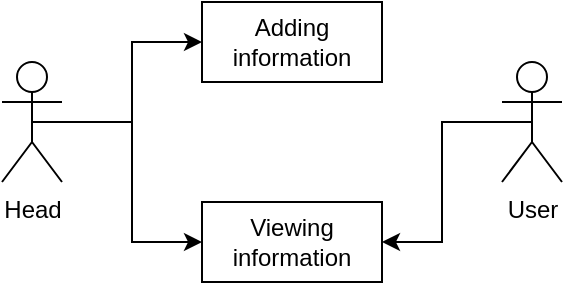 <mxfile version="13.3.4" type="device"><diagram id="le904b10SZ1wnKmyeWDs" name="Page-1"><mxGraphModel dx="549" dy="239" grid="1" gridSize="10" guides="1" tooltips="1" connect="1" arrows="1" fold="1" page="1" pageScale="1" pageWidth="827" pageHeight="1169" math="0" shadow="0"><root><mxCell id="0"/><mxCell id="1" parent="0"/><mxCell id="s8zd-70jrZMsStI8pYQb-15" style="edgeStyle=orthogonalEdgeStyle;rounded=0;orthogonalLoop=1;jettySize=auto;html=1;exitX=0.5;exitY=0.5;exitDx=0;exitDy=0;exitPerimeter=0;entryX=0;entryY=0.5;entryDx=0;entryDy=0;" edge="1" parent="1" source="s8zd-70jrZMsStI8pYQb-5" target="s8zd-70jrZMsStI8pYQb-13"><mxGeometry relative="1" as="geometry"/></mxCell><mxCell id="s8zd-70jrZMsStI8pYQb-16" style="edgeStyle=orthogonalEdgeStyle;rounded=0;orthogonalLoop=1;jettySize=auto;html=1;exitX=0.5;exitY=0.5;exitDx=0;exitDy=0;exitPerimeter=0;entryX=0;entryY=0.5;entryDx=0;entryDy=0;" edge="1" parent="1" source="s8zd-70jrZMsStI8pYQb-5" target="s8zd-70jrZMsStI8pYQb-14"><mxGeometry relative="1" as="geometry"/></mxCell><mxCell id="s8zd-70jrZMsStI8pYQb-5" value="Head" style="shape=umlActor;verticalLabelPosition=bottom;labelBackgroundColor=#ffffff;verticalAlign=top;html=1;outlineConnect=0;" vertex="1" parent="1"><mxGeometry x="80" y="220" width="30" height="60" as="geometry"/></mxCell><mxCell id="s8zd-70jrZMsStI8pYQb-17" style="edgeStyle=orthogonalEdgeStyle;rounded=0;orthogonalLoop=1;jettySize=auto;html=1;exitX=0.5;exitY=0.5;exitDx=0;exitDy=0;exitPerimeter=0;entryX=1;entryY=0.5;entryDx=0;entryDy=0;" edge="1" parent="1" source="s8zd-70jrZMsStI8pYQb-12" target="s8zd-70jrZMsStI8pYQb-14"><mxGeometry relative="1" as="geometry"/></mxCell><mxCell id="s8zd-70jrZMsStI8pYQb-12" value="User" style="shape=umlActor;verticalLabelPosition=bottom;labelBackgroundColor=#ffffff;verticalAlign=top;html=1;outlineConnect=0;" vertex="1" parent="1"><mxGeometry x="330" y="220" width="30" height="60" as="geometry"/></mxCell><mxCell id="s8zd-70jrZMsStI8pYQb-13" value="Adding information" style="rounded=0;whiteSpace=wrap;html=1;" vertex="1" parent="1"><mxGeometry x="180" y="190" width="90" height="40" as="geometry"/></mxCell><mxCell id="s8zd-70jrZMsStI8pYQb-14" value="Viewing information" style="rounded=0;whiteSpace=wrap;html=1;" vertex="1" parent="1"><mxGeometry x="180" y="290" width="90" height="40" as="geometry"/></mxCell></root></mxGraphModel></diagram></mxfile>
